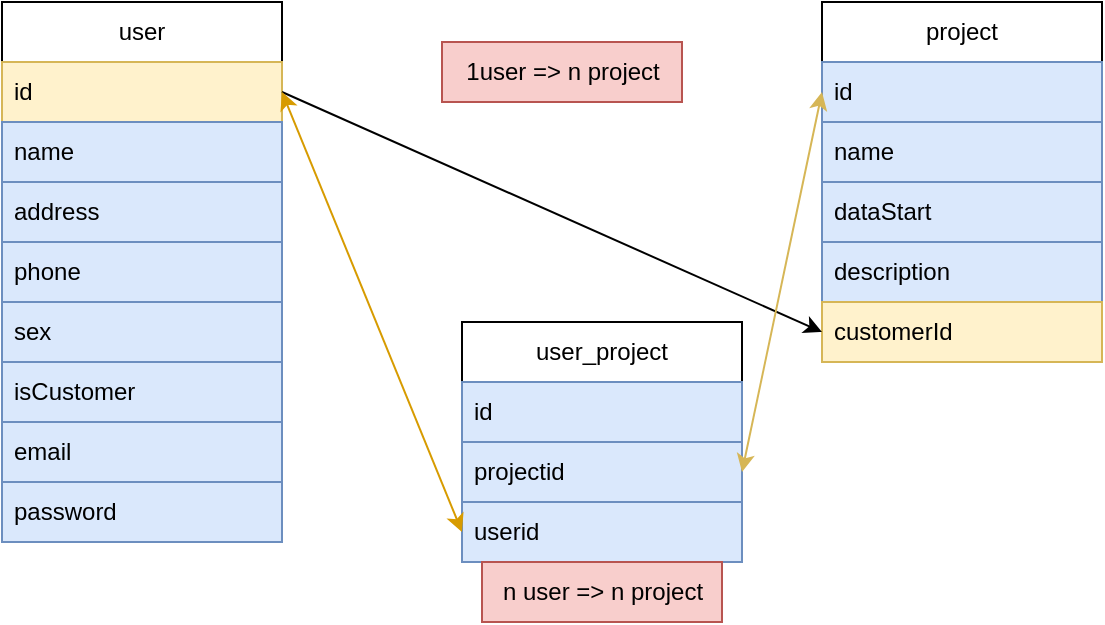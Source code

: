 <mxfile version="22.0.8" type="github">
  <diagram name="Page-1" id="dj8kJLBBsvTurNVyrgQJ">
    <mxGraphModel dx="1050" dy="566" grid="1" gridSize="10" guides="1" tooltips="1" connect="1" arrows="1" fold="1" page="1" pageScale="1" pageWidth="850" pageHeight="1100" math="0" shadow="0">
      <root>
        <mxCell id="0" />
        <mxCell id="1" parent="0" />
        <mxCell id="lnpDuVdzJ0UPUpUxX-FV-3" value="user" style="swimlane;fontStyle=0;childLayout=stackLayout;horizontal=1;startSize=30;horizontalStack=0;resizeParent=1;resizeParentMax=0;resizeLast=0;collapsible=1;marginBottom=0;whiteSpace=wrap;html=1;" vertex="1" parent="1">
          <mxGeometry x="30" y="40" width="140" height="270" as="geometry" />
        </mxCell>
        <mxCell id="lnpDuVdzJ0UPUpUxX-FV-4" value="id" style="text;strokeColor=#d6b656;fillColor=#fff2cc;align=left;verticalAlign=middle;spacingLeft=4;spacingRight=4;overflow=hidden;points=[[0,0.5],[1,0.5]];portConstraint=eastwest;rotatable=0;whiteSpace=wrap;html=1;" vertex="1" parent="lnpDuVdzJ0UPUpUxX-FV-3">
          <mxGeometry y="30" width="140" height="30" as="geometry" />
        </mxCell>
        <mxCell id="lnpDuVdzJ0UPUpUxX-FV-5" value="name" style="text;strokeColor=#6c8ebf;fillColor=#dae8fc;align=left;verticalAlign=middle;spacingLeft=4;spacingRight=4;overflow=hidden;points=[[0,0.5],[1,0.5]];portConstraint=eastwest;rotatable=0;whiteSpace=wrap;html=1;" vertex="1" parent="lnpDuVdzJ0UPUpUxX-FV-3">
          <mxGeometry y="60" width="140" height="30" as="geometry" />
        </mxCell>
        <mxCell id="lnpDuVdzJ0UPUpUxX-FV-6" value="address" style="text;strokeColor=#6c8ebf;fillColor=#dae8fc;align=left;verticalAlign=middle;spacingLeft=4;spacingRight=4;overflow=hidden;points=[[0,0.5],[1,0.5]];portConstraint=eastwest;rotatable=0;whiteSpace=wrap;html=1;" vertex="1" parent="lnpDuVdzJ0UPUpUxX-FV-3">
          <mxGeometry y="90" width="140" height="30" as="geometry" />
        </mxCell>
        <mxCell id="lnpDuVdzJ0UPUpUxX-FV-8" value="phone" style="text;strokeColor=#6c8ebf;fillColor=#dae8fc;align=left;verticalAlign=middle;spacingLeft=4;spacingRight=4;overflow=hidden;points=[[0,0.5],[1,0.5]];portConstraint=eastwest;rotatable=0;whiteSpace=wrap;html=1;" vertex="1" parent="lnpDuVdzJ0UPUpUxX-FV-3">
          <mxGeometry y="120" width="140" height="30" as="geometry" />
        </mxCell>
        <mxCell id="lnpDuVdzJ0UPUpUxX-FV-9" value="sex" style="text;strokeColor=#6c8ebf;fillColor=#dae8fc;align=left;verticalAlign=middle;spacingLeft=4;spacingRight=4;overflow=hidden;points=[[0,0.5],[1,0.5]];portConstraint=eastwest;rotatable=0;whiteSpace=wrap;html=1;" vertex="1" parent="lnpDuVdzJ0UPUpUxX-FV-3">
          <mxGeometry y="150" width="140" height="30" as="geometry" />
        </mxCell>
        <mxCell id="lnpDuVdzJ0UPUpUxX-FV-10" value="isCustomer" style="text;strokeColor=#6c8ebf;fillColor=#dae8fc;align=left;verticalAlign=middle;spacingLeft=4;spacingRight=4;overflow=hidden;points=[[0,0.5],[1,0.5]];portConstraint=eastwest;rotatable=0;whiteSpace=wrap;html=1;" vertex="1" parent="lnpDuVdzJ0UPUpUxX-FV-3">
          <mxGeometry y="180" width="140" height="30" as="geometry" />
        </mxCell>
        <mxCell id="lnpDuVdzJ0UPUpUxX-FV-11" value="email" style="text;strokeColor=#6c8ebf;fillColor=#dae8fc;align=left;verticalAlign=middle;spacingLeft=4;spacingRight=4;overflow=hidden;points=[[0,0.5],[1,0.5]];portConstraint=eastwest;rotatable=0;whiteSpace=wrap;html=1;" vertex="1" parent="lnpDuVdzJ0UPUpUxX-FV-3">
          <mxGeometry y="210" width="140" height="30" as="geometry" />
        </mxCell>
        <mxCell id="lnpDuVdzJ0UPUpUxX-FV-12" value="password" style="text;strokeColor=#6c8ebf;fillColor=#dae8fc;align=left;verticalAlign=middle;spacingLeft=4;spacingRight=4;overflow=hidden;points=[[0,0.5],[1,0.5]];portConstraint=eastwest;rotatable=0;whiteSpace=wrap;html=1;" vertex="1" parent="lnpDuVdzJ0UPUpUxX-FV-3">
          <mxGeometry y="240" width="140" height="30" as="geometry" />
        </mxCell>
        <mxCell id="lnpDuVdzJ0UPUpUxX-FV-13" value="project" style="swimlane;fontStyle=0;childLayout=stackLayout;horizontal=1;startSize=30;horizontalStack=0;resizeParent=1;resizeParentMax=0;resizeLast=0;collapsible=1;marginBottom=0;whiteSpace=wrap;html=1;" vertex="1" parent="1">
          <mxGeometry x="440" y="40" width="140" height="180" as="geometry" />
        </mxCell>
        <mxCell id="lnpDuVdzJ0UPUpUxX-FV-14" value="id" style="text;strokeColor=#6c8ebf;fillColor=#dae8fc;align=left;verticalAlign=middle;spacingLeft=4;spacingRight=4;overflow=hidden;points=[[0,0.5],[1,0.5]];portConstraint=eastwest;rotatable=0;whiteSpace=wrap;html=1;" vertex="1" parent="lnpDuVdzJ0UPUpUxX-FV-13">
          <mxGeometry y="30" width="140" height="30" as="geometry" />
        </mxCell>
        <mxCell id="lnpDuVdzJ0UPUpUxX-FV-15" value="name" style="text;strokeColor=#6c8ebf;fillColor=#dae8fc;align=left;verticalAlign=middle;spacingLeft=4;spacingRight=4;overflow=hidden;points=[[0,0.5],[1,0.5]];portConstraint=eastwest;rotatable=0;whiteSpace=wrap;html=1;" vertex="1" parent="lnpDuVdzJ0UPUpUxX-FV-13">
          <mxGeometry y="60" width="140" height="30" as="geometry" />
        </mxCell>
        <mxCell id="lnpDuVdzJ0UPUpUxX-FV-16" value="dataStart" style="text;strokeColor=#6c8ebf;fillColor=#dae8fc;align=left;verticalAlign=middle;spacingLeft=4;spacingRight=4;overflow=hidden;points=[[0,0.5],[1,0.5]];portConstraint=eastwest;rotatable=0;whiteSpace=wrap;html=1;" vertex="1" parent="lnpDuVdzJ0UPUpUxX-FV-13">
          <mxGeometry y="90" width="140" height="30" as="geometry" />
        </mxCell>
        <mxCell id="lnpDuVdzJ0UPUpUxX-FV-17" value="description" style="text;strokeColor=#6c8ebf;fillColor=#dae8fc;align=left;verticalAlign=middle;spacingLeft=4;spacingRight=4;overflow=hidden;points=[[0,0.5],[1,0.5]];portConstraint=eastwest;rotatable=0;whiteSpace=wrap;html=1;" vertex="1" parent="lnpDuVdzJ0UPUpUxX-FV-13">
          <mxGeometry y="120" width="140" height="30" as="geometry" />
        </mxCell>
        <mxCell id="lnpDuVdzJ0UPUpUxX-FV-18" value="customerId" style="text;strokeColor=#d6b656;fillColor=#fff2cc;align=left;verticalAlign=middle;spacingLeft=4;spacingRight=4;overflow=hidden;points=[[0,0.5],[1,0.5]];portConstraint=eastwest;rotatable=0;whiteSpace=wrap;html=1;" vertex="1" parent="lnpDuVdzJ0UPUpUxX-FV-13">
          <mxGeometry y="150" width="140" height="30" as="geometry" />
        </mxCell>
        <mxCell id="lnpDuVdzJ0UPUpUxX-FV-19" value="" style="endArrow=classic;html=1;rounded=0;exitX=1;exitY=0.5;exitDx=0;exitDy=0;entryX=0;entryY=0.5;entryDx=0;entryDy=0;" edge="1" parent="1" source="lnpDuVdzJ0UPUpUxX-FV-4" target="lnpDuVdzJ0UPUpUxX-FV-18">
          <mxGeometry width="50" height="50" relative="1" as="geometry">
            <mxPoint x="380" y="105" as="sourcePoint" />
            <mxPoint x="370" y="160" as="targetPoint" />
          </mxGeometry>
        </mxCell>
        <mxCell id="lnpDuVdzJ0UPUpUxX-FV-21" value="user_project" style="swimlane;fontStyle=0;childLayout=stackLayout;horizontal=1;startSize=30;horizontalStack=0;resizeParent=1;resizeParentMax=0;resizeLast=0;collapsible=1;marginBottom=0;whiteSpace=wrap;html=1;" vertex="1" parent="1">
          <mxGeometry x="260" y="200" width="140" height="120" as="geometry" />
        </mxCell>
        <mxCell id="lnpDuVdzJ0UPUpUxX-FV-22" value="id" style="text;strokeColor=#6c8ebf;fillColor=#dae8fc;align=left;verticalAlign=middle;spacingLeft=4;spacingRight=4;overflow=hidden;points=[[0,0.5],[1,0.5]];portConstraint=eastwest;rotatable=0;whiteSpace=wrap;html=1;" vertex="1" parent="lnpDuVdzJ0UPUpUxX-FV-21">
          <mxGeometry y="30" width="140" height="30" as="geometry" />
        </mxCell>
        <mxCell id="lnpDuVdzJ0UPUpUxX-FV-23" value="projectid" style="text;strokeColor=#6c8ebf;fillColor=#dae8fc;align=left;verticalAlign=middle;spacingLeft=4;spacingRight=4;overflow=hidden;points=[[0,0.5],[1,0.5]];portConstraint=eastwest;rotatable=0;whiteSpace=wrap;html=1;" vertex="1" parent="lnpDuVdzJ0UPUpUxX-FV-21">
          <mxGeometry y="60" width="140" height="30" as="geometry" />
        </mxCell>
        <mxCell id="lnpDuVdzJ0UPUpUxX-FV-24" value="userid" style="text;strokeColor=#6c8ebf;fillColor=#dae8fc;align=left;verticalAlign=middle;spacingLeft=4;spacingRight=4;overflow=hidden;points=[[0,0.5],[1,0.5]];portConstraint=eastwest;rotatable=0;whiteSpace=wrap;html=1;" vertex="1" parent="lnpDuVdzJ0UPUpUxX-FV-21">
          <mxGeometry y="90" width="140" height="30" as="geometry" />
        </mxCell>
        <mxCell id="lnpDuVdzJ0UPUpUxX-FV-25" value="" style="endArrow=classic;startArrow=classic;html=1;rounded=0;exitX=0;exitY=0.5;exitDx=0;exitDy=0;entryX=1;entryY=0.5;entryDx=0;entryDy=0;fillColor=#ffe6cc;strokeColor=#d79b00;" edge="1" parent="1" source="lnpDuVdzJ0UPUpUxX-FV-24" target="lnpDuVdzJ0UPUpUxX-FV-4">
          <mxGeometry width="50" height="50" relative="1" as="geometry">
            <mxPoint x="320" y="310" as="sourcePoint" />
            <mxPoint x="370" y="260" as="targetPoint" />
          </mxGeometry>
        </mxCell>
        <mxCell id="lnpDuVdzJ0UPUpUxX-FV-26" value="" style="endArrow=classic;startArrow=classic;html=1;rounded=0;entryX=0;entryY=0.25;entryDx=0;entryDy=0;exitX=1;exitY=0.5;exitDx=0;exitDy=0;fillColor=#fff2cc;strokeColor=#d6b656;" edge="1" parent="1" source="lnpDuVdzJ0UPUpUxX-FV-23" target="lnpDuVdzJ0UPUpUxX-FV-13">
          <mxGeometry width="50" height="50" relative="1" as="geometry">
            <mxPoint x="320" y="310" as="sourcePoint" />
            <mxPoint x="370" y="260" as="targetPoint" />
          </mxGeometry>
        </mxCell>
        <mxCell id="lnpDuVdzJ0UPUpUxX-FV-28" value="n user =&amp;gt; n project" style="text;html=1;align=center;verticalAlign=middle;resizable=0;points=[];autosize=1;fillColor=#f8cecc;strokeColor=#b85450;" vertex="1" parent="1">
          <mxGeometry x="270" y="320" width="120" height="30" as="geometry" />
        </mxCell>
        <mxCell id="lnpDuVdzJ0UPUpUxX-FV-32" value="1user =&amp;gt; n project" style="text;html=1;align=center;verticalAlign=middle;resizable=0;points=[];autosize=1;fillColor=#f8cecc;strokeColor=#b85450;" vertex="1" parent="1">
          <mxGeometry x="250" y="60" width="120" height="30" as="geometry" />
        </mxCell>
      </root>
    </mxGraphModel>
  </diagram>
</mxfile>
